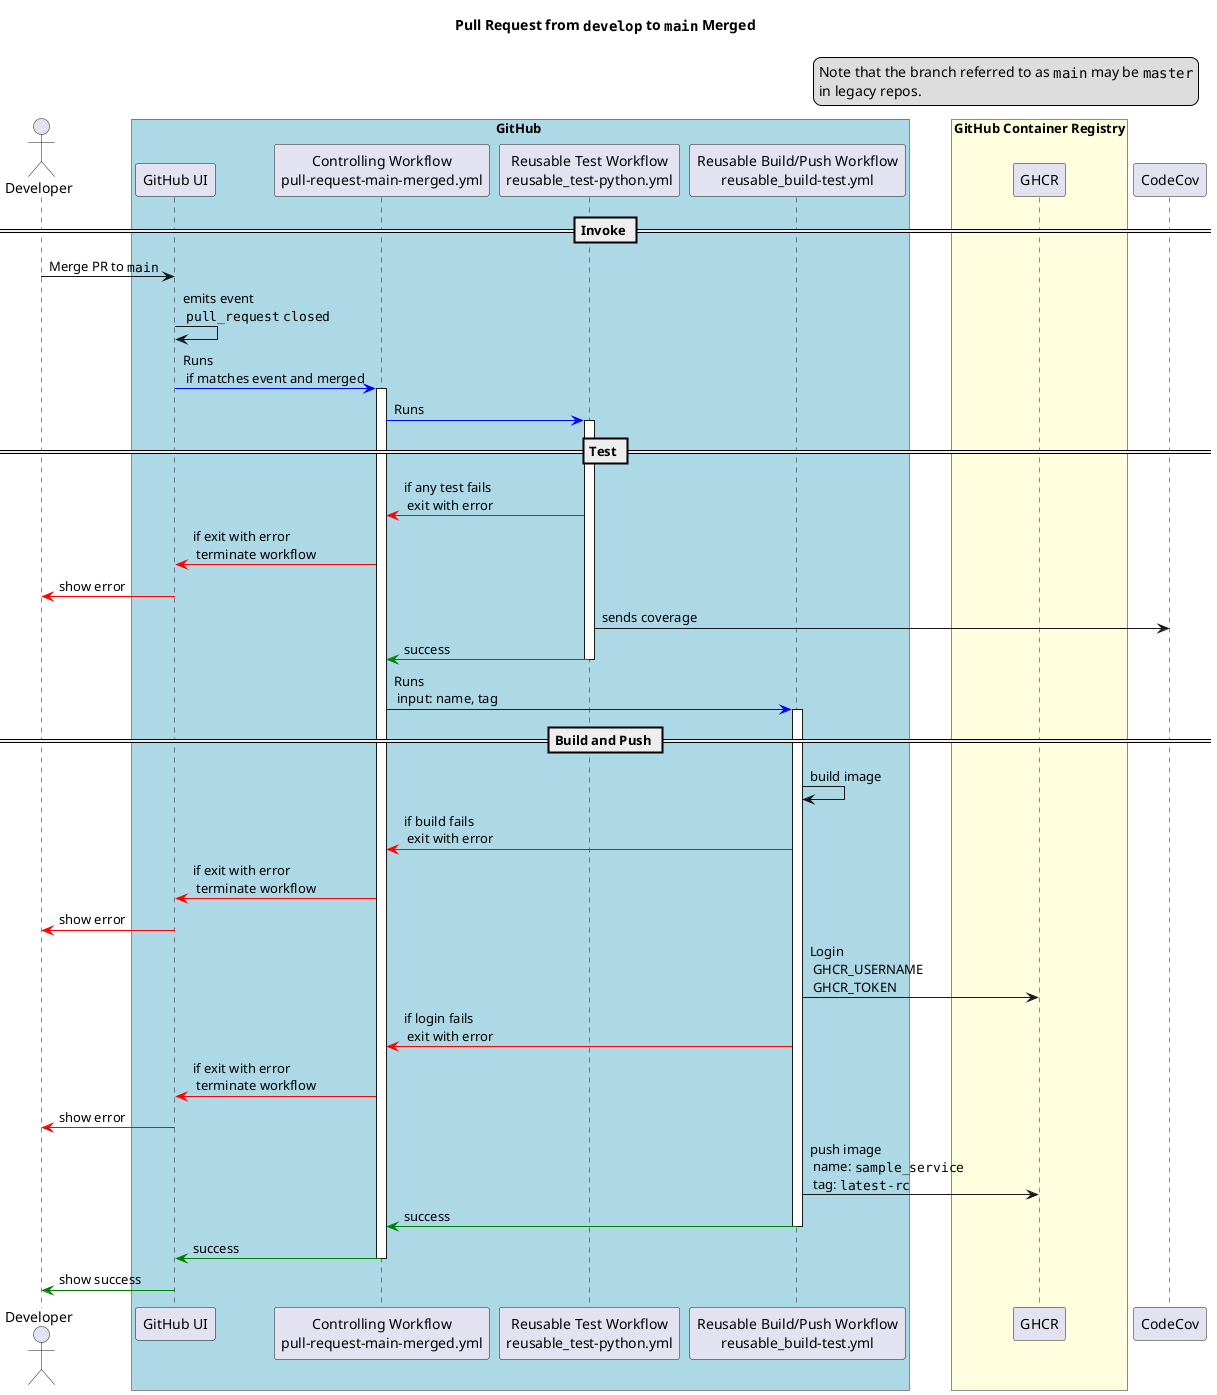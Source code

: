 @startuml

actor Developer
box GitHub #LightBlue
participant "GitHub UI" as GH
participant "Controlling Workflow\npull-request-main-merged.yml" as Workflow
participant "Reusable Test Workflow\nreusable_test-python.yml" as TestWorkflow
participant "Reusable Build/Push Workflow\nreusable_build-test.yml" as BuildPushWorkflow
end box
box "GitHub Container Registry" #LightYellow
participant GHCR
end box
participant CodeCov

title Pull Request from ""develop"" to ""main"" Merged

legend top right
Note that the branch referred to as ""main"" may be ""master""
in legacy repos.
end legend


== Invoke ==
Developer -> GH: Merge PR to ""main""
GH -> GH: emits event\n ""pull_request"" ""closed""
GH -[#blue]> Workflow: Runs\n if matches event and merged
activate  Workflow

Workflow -[#blue]> TestWorkflow: Runs

== Test ==
activate TestWorkflow
TestWorkflow -[#red]> Workflow : if any test fails\n exit with error
Workflow -[#red]> GH: if exit with error\n terminate workflow
GH -[#red]> Developer: show error
TestWorkflow -> CodeCov: sends coverage
TestWorkflow -[#green]> Workflow: success
deactivate TestWorkflow

Workflow -[#blue]> BuildPushWorkflow: Runs\n input: name, tag

== Build and Push ==
activate BuildPushWorkflow
BuildPushWorkflow -> BuildPushWorkflow: build image
BuildPushWorkflow -[#red]> Workflow: if build fails\n exit with error
Workflow -[#red]> GH: if exit with error\n terminate workflow
GH -[#red]> Developer: show error

BuildPushWorkflow -> GHCR: Login\n GHCR_USERNAME\n GHCR_TOKEN
BuildPushWorkflow -[#red]> Workflow: if login fails\n exit with error
Workflow -[#red]> GH: if exit with error\n terminate workflow
GH -[#red]> Developer: show error

BuildPushWorkflow -> GHCR: push image\n name: ""sample_service""\n tag: ""latest-rc""
BuildPushWorkflow -[#green]> Workflow:success
deactivate BuildPushWorkflow

Workflow -[#green]> GH:success
deactivate Workflow

GH -[#green]> Developer: show success

@enduml